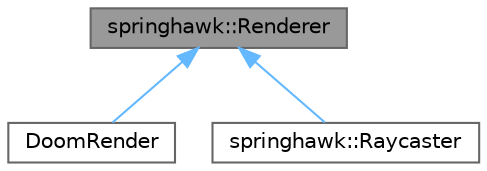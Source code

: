 digraph "springhawk::Renderer"
{
 // LATEX_PDF_SIZE
  bgcolor="transparent";
  edge [fontname=Helvetica,fontsize=10,labelfontname=Helvetica,labelfontsize=10];
  node [fontname=Helvetica,fontsize=10,shape=box,height=0.2,width=0.4];
  Node1 [id="Node000001",label="springhawk::Renderer",height=0.2,width=0.4,color="gray40", fillcolor="grey60", style="filled", fontcolor="black",tooltip=" "];
  Node1 -> Node2 [id="edge1_Node000001_Node000002",dir="back",color="steelblue1",style="solid",tooltip=" "];
  Node2 [id="Node000002",label="DoomRender",height=0.2,width=0.4,color="gray40", fillcolor="white", style="filled",URL="$class_doom_render.html",tooltip=" "];
  Node1 -> Node3 [id="edge2_Node000001_Node000003",dir="back",color="steelblue1",style="solid",tooltip=" "];
  Node3 [id="Node000003",label="springhawk::Raycaster",height=0.2,width=0.4,color="gray40", fillcolor="white", style="filled",URL="$classspringhawk_1_1_raycaster.html",tooltip=" "];
}
